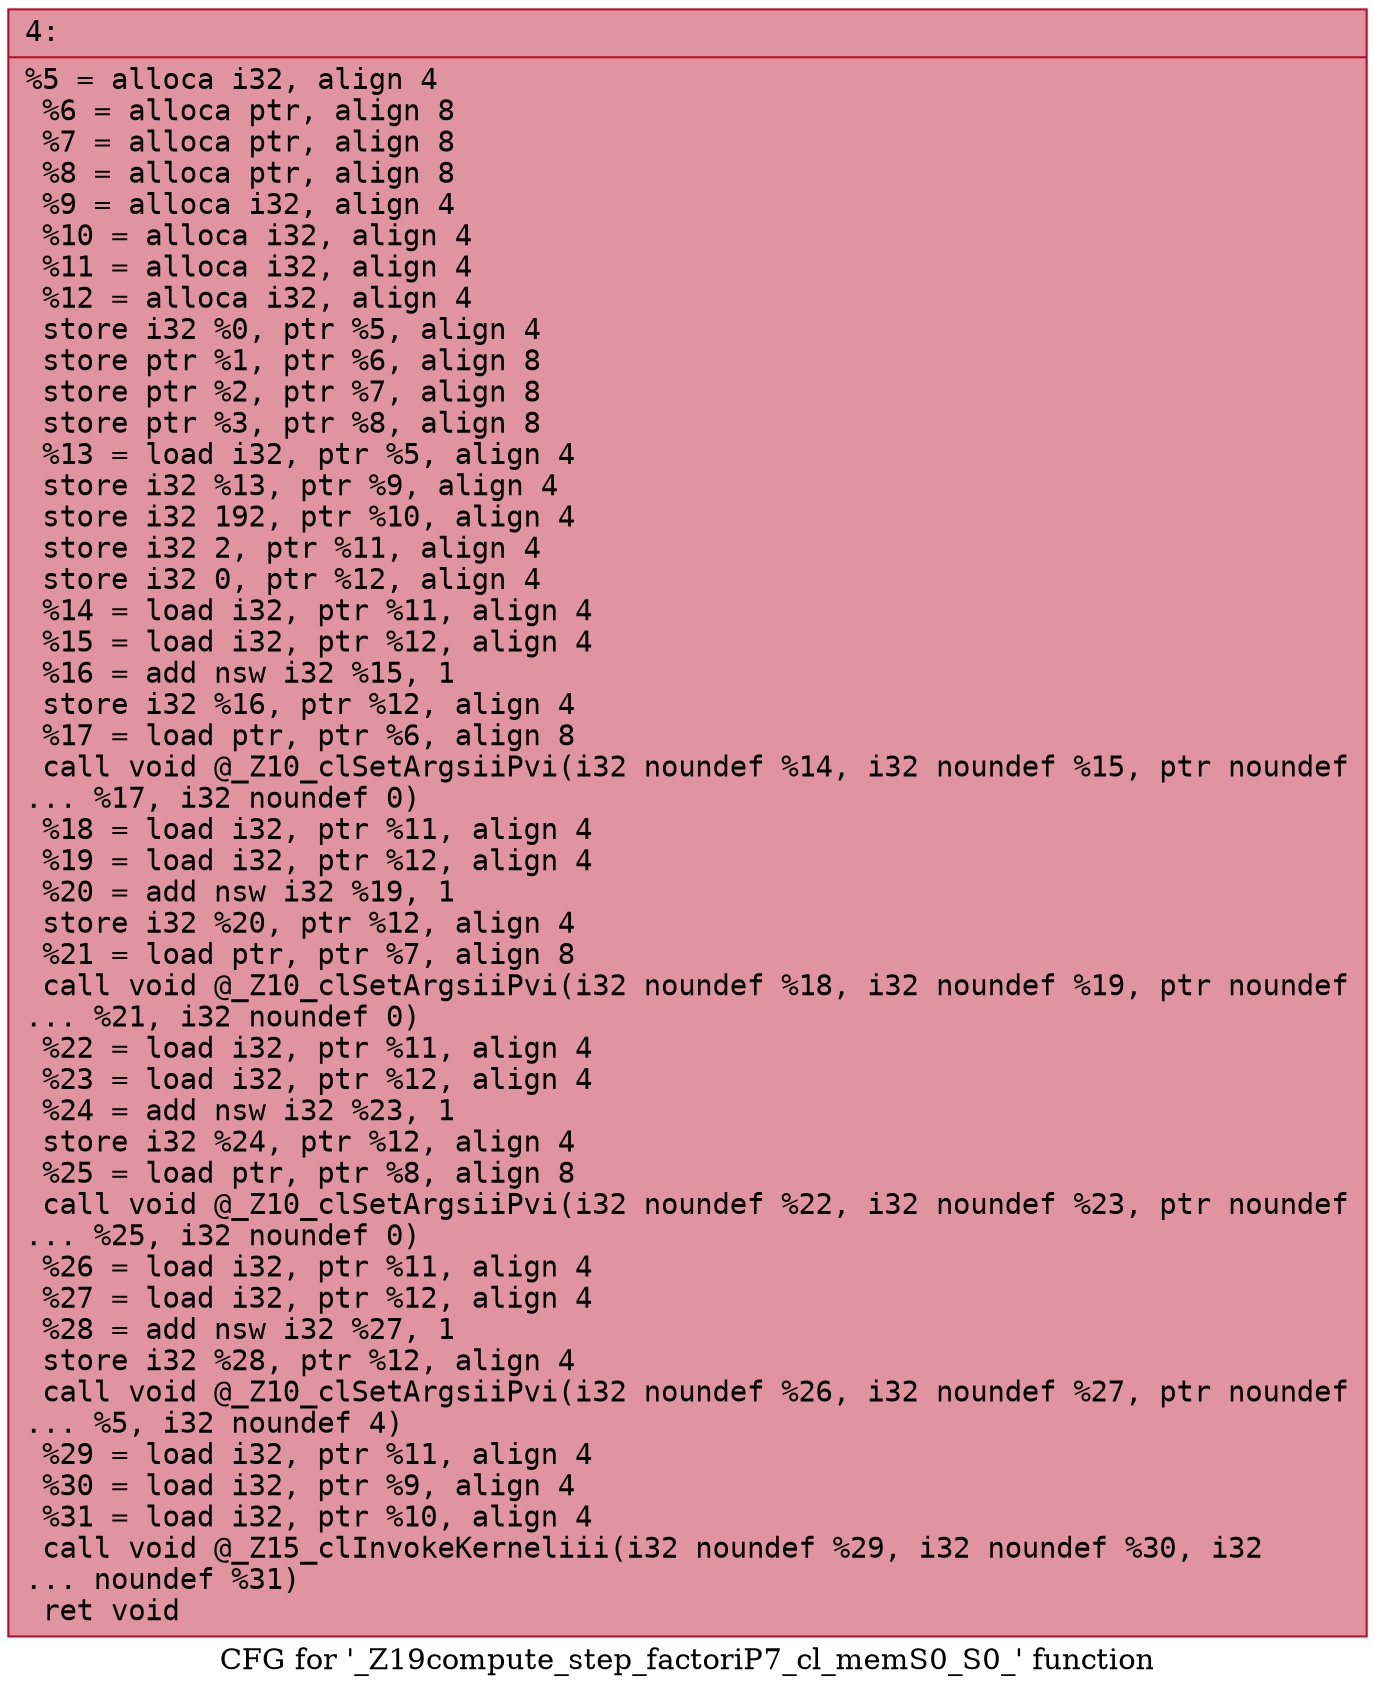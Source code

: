 digraph "CFG for '_Z19compute_step_factoriP7_cl_memS0_S0_' function" {
	label="CFG for '_Z19compute_step_factoriP7_cl_memS0_S0_' function";

	Node0x600000d04f00 [shape=record,color="#b70d28ff", style=filled, fillcolor="#b70d2870" fontname="Courier",label="{4:\l|  %5 = alloca i32, align 4\l  %6 = alloca ptr, align 8\l  %7 = alloca ptr, align 8\l  %8 = alloca ptr, align 8\l  %9 = alloca i32, align 4\l  %10 = alloca i32, align 4\l  %11 = alloca i32, align 4\l  %12 = alloca i32, align 4\l  store i32 %0, ptr %5, align 4\l  store ptr %1, ptr %6, align 8\l  store ptr %2, ptr %7, align 8\l  store ptr %3, ptr %8, align 8\l  %13 = load i32, ptr %5, align 4\l  store i32 %13, ptr %9, align 4\l  store i32 192, ptr %10, align 4\l  store i32 2, ptr %11, align 4\l  store i32 0, ptr %12, align 4\l  %14 = load i32, ptr %11, align 4\l  %15 = load i32, ptr %12, align 4\l  %16 = add nsw i32 %15, 1\l  store i32 %16, ptr %12, align 4\l  %17 = load ptr, ptr %6, align 8\l  call void @_Z10_clSetArgsiiPvi(i32 noundef %14, i32 noundef %15, ptr noundef\l... %17, i32 noundef 0)\l  %18 = load i32, ptr %11, align 4\l  %19 = load i32, ptr %12, align 4\l  %20 = add nsw i32 %19, 1\l  store i32 %20, ptr %12, align 4\l  %21 = load ptr, ptr %7, align 8\l  call void @_Z10_clSetArgsiiPvi(i32 noundef %18, i32 noundef %19, ptr noundef\l... %21, i32 noundef 0)\l  %22 = load i32, ptr %11, align 4\l  %23 = load i32, ptr %12, align 4\l  %24 = add nsw i32 %23, 1\l  store i32 %24, ptr %12, align 4\l  %25 = load ptr, ptr %8, align 8\l  call void @_Z10_clSetArgsiiPvi(i32 noundef %22, i32 noundef %23, ptr noundef\l... %25, i32 noundef 0)\l  %26 = load i32, ptr %11, align 4\l  %27 = load i32, ptr %12, align 4\l  %28 = add nsw i32 %27, 1\l  store i32 %28, ptr %12, align 4\l  call void @_Z10_clSetArgsiiPvi(i32 noundef %26, i32 noundef %27, ptr noundef\l... %5, i32 noundef 4)\l  %29 = load i32, ptr %11, align 4\l  %30 = load i32, ptr %9, align 4\l  %31 = load i32, ptr %10, align 4\l  call void @_Z15_clInvokeKerneliii(i32 noundef %29, i32 noundef %30, i32\l... noundef %31)\l  ret void\l}"];
}
